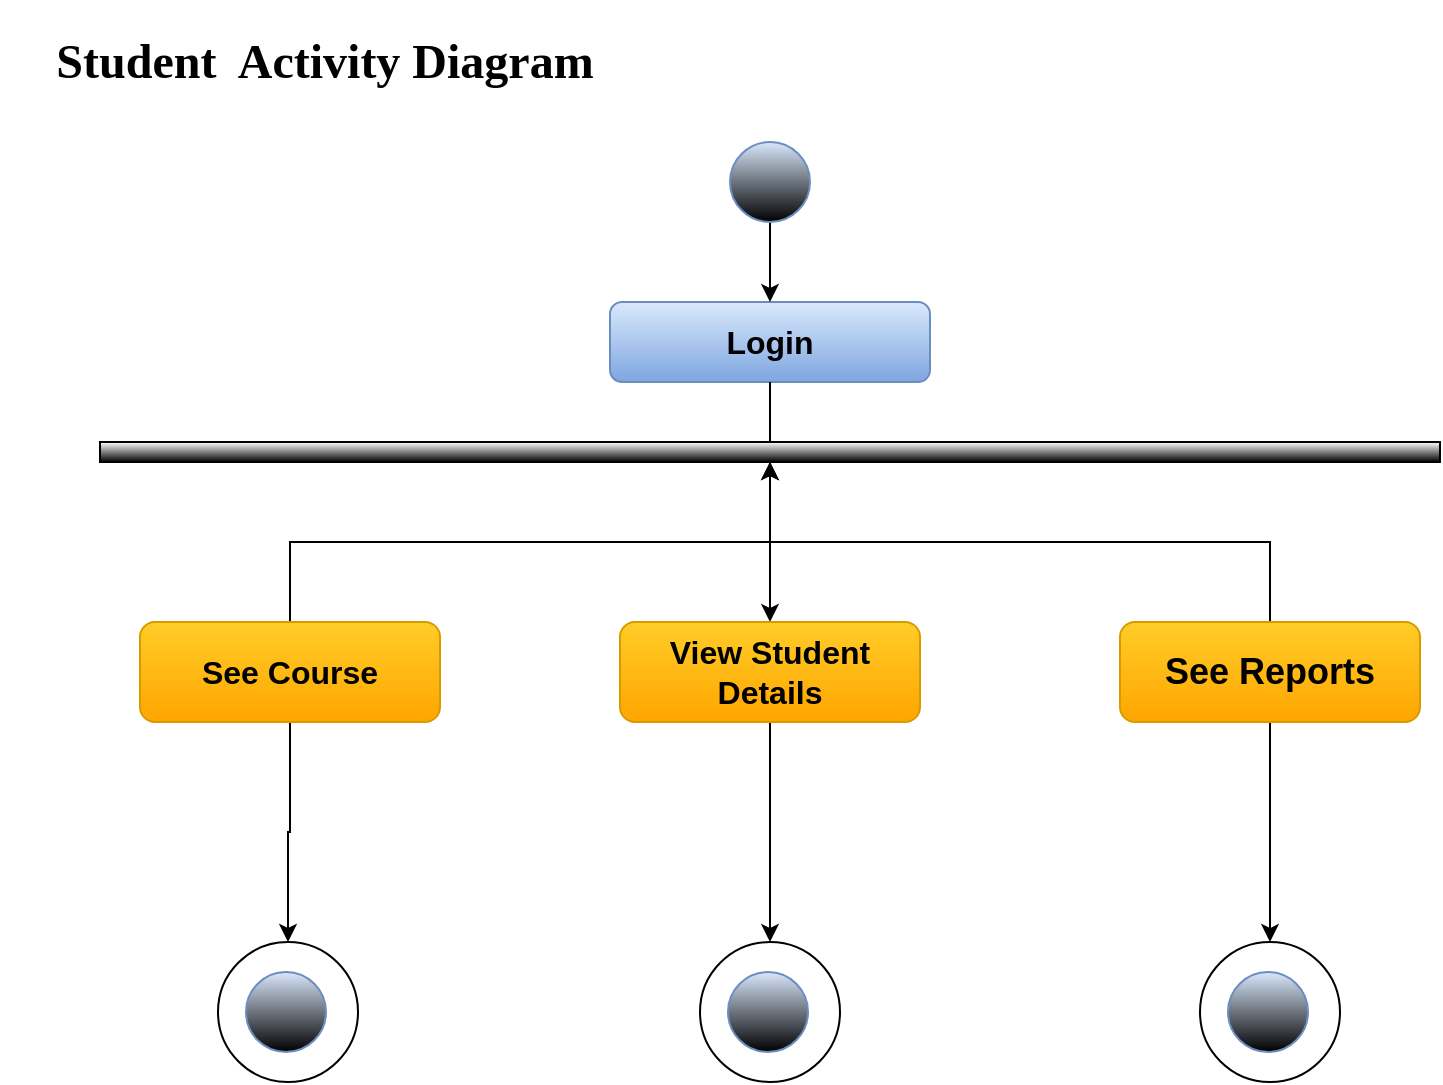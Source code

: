 <mxfile version="14.8.5" type="device"><diagram id="sh88UFoJAFgnjpi54jb1" name="Page-1"><mxGraphModel dx="536" dy="-721" grid="1" gridSize="10" guides="1" tooltips="1" connect="1" arrows="1" fold="1" page="1" pageScale="1" pageWidth="827" pageHeight="1169" math="0" shadow="0"><root><mxCell id="0"/><mxCell id="1" parent="0"/><mxCell id="EFkGjrizNN-lwEP8bnWh-63" value="&lt;h2&gt;&lt;font style=&quot;font-size: 16px&quot;&gt;&lt;b&gt;Login&lt;/b&gt;&lt;/font&gt;&lt;/h2&gt;" style="rounded=1;whiteSpace=wrap;html=1;gradientColor=#7ea6e0;fillColor=#dae8fc;strokeColor=#6c8ebf;" vertex="1" parent="1"><mxGeometry x="380" y="1750" width="160" height="40" as="geometry"/></mxCell><mxCell id="EFkGjrizNN-lwEP8bnWh-64" value="" style="edgeStyle=orthogonalEdgeStyle;rounded=0;orthogonalLoop=1;jettySize=auto;html=1;" edge="1" parent="1" source="EFkGjrizNN-lwEP8bnWh-65" target="EFkGjrizNN-lwEP8bnWh-63"><mxGeometry relative="1" as="geometry"/></mxCell><mxCell id="EFkGjrizNN-lwEP8bnWh-65" value="" style="ellipse;whiteSpace=wrap;html=1;aspect=fixed;fillColor=#dae8fc;strokeColor=#6c8ebf;gradientColor=#000000;" vertex="1" parent="1"><mxGeometry x="440" y="1670" width="40" height="40" as="geometry"/></mxCell><mxCell id="EFkGjrizNN-lwEP8bnWh-66" value="" style="edgeStyle=orthogonalEdgeStyle;rounded=0;orthogonalLoop=1;jettySize=auto;html=1;" edge="1" parent="1" source="EFkGjrizNN-lwEP8bnWh-67" target="EFkGjrizNN-lwEP8bnWh-73"><mxGeometry relative="1" as="geometry"/></mxCell><mxCell id="EFkGjrizNN-lwEP8bnWh-67" value="" style="rounded=0;whiteSpace=wrap;html=1;gradientColor=#000000;" vertex="1" parent="1"><mxGeometry x="125" y="1820" width="670" height="10" as="geometry"/></mxCell><mxCell id="EFkGjrizNN-lwEP8bnWh-68" value="" style="endArrow=none;html=1;entryX=0.5;entryY=1;entryDx=0;entryDy=0;exitX=0.5;exitY=0;exitDx=0;exitDy=0;" edge="1" parent="1" source="EFkGjrizNN-lwEP8bnWh-67" target="EFkGjrizNN-lwEP8bnWh-63"><mxGeometry width="50" height="50" relative="1" as="geometry"><mxPoint x="415" y="1860" as="sourcePoint"/><mxPoint x="465" y="1810" as="targetPoint"/></mxGeometry></mxCell><mxCell id="EFkGjrizNN-lwEP8bnWh-69" value="" style="edgeStyle=orthogonalEdgeStyle;rounded=0;orthogonalLoop=1;jettySize=auto;html=1;endArrow=classic;endFill=1;" edge="1" parent="1" source="EFkGjrizNN-lwEP8bnWh-71" target="EFkGjrizNN-lwEP8bnWh-67"><mxGeometry relative="1" as="geometry"/></mxCell><mxCell id="EFkGjrizNN-lwEP8bnWh-70" value="" style="edgeStyle=orthogonalEdgeStyle;rounded=0;orthogonalLoop=1;jettySize=auto;html=1;endArrow=classic;endFill=1;" edge="1" parent="1" source="EFkGjrizNN-lwEP8bnWh-71" target="EFkGjrizNN-lwEP8bnWh-77"><mxGeometry relative="1" as="geometry"/></mxCell><mxCell id="EFkGjrizNN-lwEP8bnWh-71" value="&lt;b&gt;&lt;font style=&quot;font-size: 16px&quot;&gt;See Course&lt;/font&gt;&lt;/b&gt;" style="rounded=1;whiteSpace=wrap;html=1;gradientColor=#ffa500;fillColor=#ffcd28;strokeColor=#d79b00;" vertex="1" parent="1"><mxGeometry x="145" y="1910" width="150" height="50" as="geometry"/></mxCell><mxCell id="EFkGjrizNN-lwEP8bnWh-72" value="" style="edgeStyle=orthogonalEdgeStyle;rounded=0;orthogonalLoop=1;jettySize=auto;html=1;endArrow=classic;endFill=1;" edge="1" parent="1" source="EFkGjrizNN-lwEP8bnWh-73" target="EFkGjrizNN-lwEP8bnWh-79"><mxGeometry relative="1" as="geometry"/></mxCell><mxCell id="EFkGjrizNN-lwEP8bnWh-73" value="&lt;font style=&quot;font-size: 16px&quot;&gt;&lt;b&gt;View Student Details&lt;/b&gt;&lt;/font&gt;" style="rounded=1;whiteSpace=wrap;html=1;gradientColor=#ffa500;fillColor=#ffcd28;strokeColor=#d79b00;" vertex="1" parent="1"><mxGeometry x="385" y="1910" width="150" height="50" as="geometry"/></mxCell><mxCell id="EFkGjrizNN-lwEP8bnWh-74" value="" style="edgeStyle=orthogonalEdgeStyle;rounded=0;orthogonalLoop=1;jettySize=auto;html=1;endArrow=classic;endFill=1;" edge="1" parent="1" source="EFkGjrizNN-lwEP8bnWh-76" target="EFkGjrizNN-lwEP8bnWh-67"><mxGeometry relative="1" as="geometry"/></mxCell><mxCell id="EFkGjrizNN-lwEP8bnWh-75" value="" style="edgeStyle=orthogonalEdgeStyle;rounded=0;orthogonalLoop=1;jettySize=auto;html=1;endArrow=classic;endFill=1;" edge="1" parent="1" source="EFkGjrizNN-lwEP8bnWh-76" target="EFkGjrizNN-lwEP8bnWh-81"><mxGeometry relative="1" as="geometry"/></mxCell><mxCell id="EFkGjrizNN-lwEP8bnWh-76" value="&lt;b&gt;&lt;font style=&quot;font-size: 18px&quot;&gt;See Reports&lt;/font&gt;&lt;/b&gt;" style="rounded=1;whiteSpace=wrap;html=1;gradientColor=#ffa500;fillColor=#ffcd28;strokeColor=#d79b00;" vertex="1" parent="1"><mxGeometry x="635" y="1910" width="150" height="50" as="geometry"/></mxCell><mxCell id="EFkGjrizNN-lwEP8bnWh-77" value="" style="ellipse;whiteSpace=wrap;html=1;aspect=fixed;" vertex="1" parent="1"><mxGeometry x="184" y="2070" width="70" height="70" as="geometry"/></mxCell><mxCell id="EFkGjrizNN-lwEP8bnWh-78" value="" style="ellipse;whiteSpace=wrap;html=1;aspect=fixed;fillColor=#dae8fc;strokeColor=#6c8ebf;gradientColor=#000000;" vertex="1" parent="1"><mxGeometry x="198" y="2085" width="40" height="40" as="geometry"/></mxCell><mxCell id="EFkGjrizNN-lwEP8bnWh-79" value="" style="ellipse;whiteSpace=wrap;html=1;aspect=fixed;" vertex="1" parent="1"><mxGeometry x="425" y="2070" width="70" height="70" as="geometry"/></mxCell><mxCell id="EFkGjrizNN-lwEP8bnWh-80" value="" style="ellipse;whiteSpace=wrap;html=1;aspect=fixed;fillColor=#dae8fc;strokeColor=#6c8ebf;gradientColor=#000000;" vertex="1" parent="1"><mxGeometry x="439" y="2085" width="40" height="40" as="geometry"/></mxCell><mxCell id="EFkGjrizNN-lwEP8bnWh-81" value="" style="ellipse;whiteSpace=wrap;html=1;aspect=fixed;" vertex="1" parent="1"><mxGeometry x="675" y="2070" width="70" height="70" as="geometry"/></mxCell><mxCell id="EFkGjrizNN-lwEP8bnWh-82" value="" style="ellipse;whiteSpace=wrap;html=1;aspect=fixed;fillColor=#dae8fc;strokeColor=#6c8ebf;gradientColor=#000000;" vertex="1" parent="1"><mxGeometry x="689" y="2085" width="40" height="40" as="geometry"/></mxCell><mxCell id="EFkGjrizNN-lwEP8bnWh-83" value="&lt;h1&gt;&lt;b&gt;&lt;font face=&quot;Times New Roman&quot;&gt;Student&amp;nbsp; Activity Diagram&lt;/font&gt;&lt;/b&gt;&lt;/h1&gt;" style="text;html=1;strokeColor=none;fillColor=none;align=center;verticalAlign=middle;whiteSpace=wrap;rounded=0;" vertex="1" parent="1"><mxGeometry x="75" y="1600" width="325" height="60" as="geometry"/></mxCell></root></mxGraphModel></diagram></mxfile>